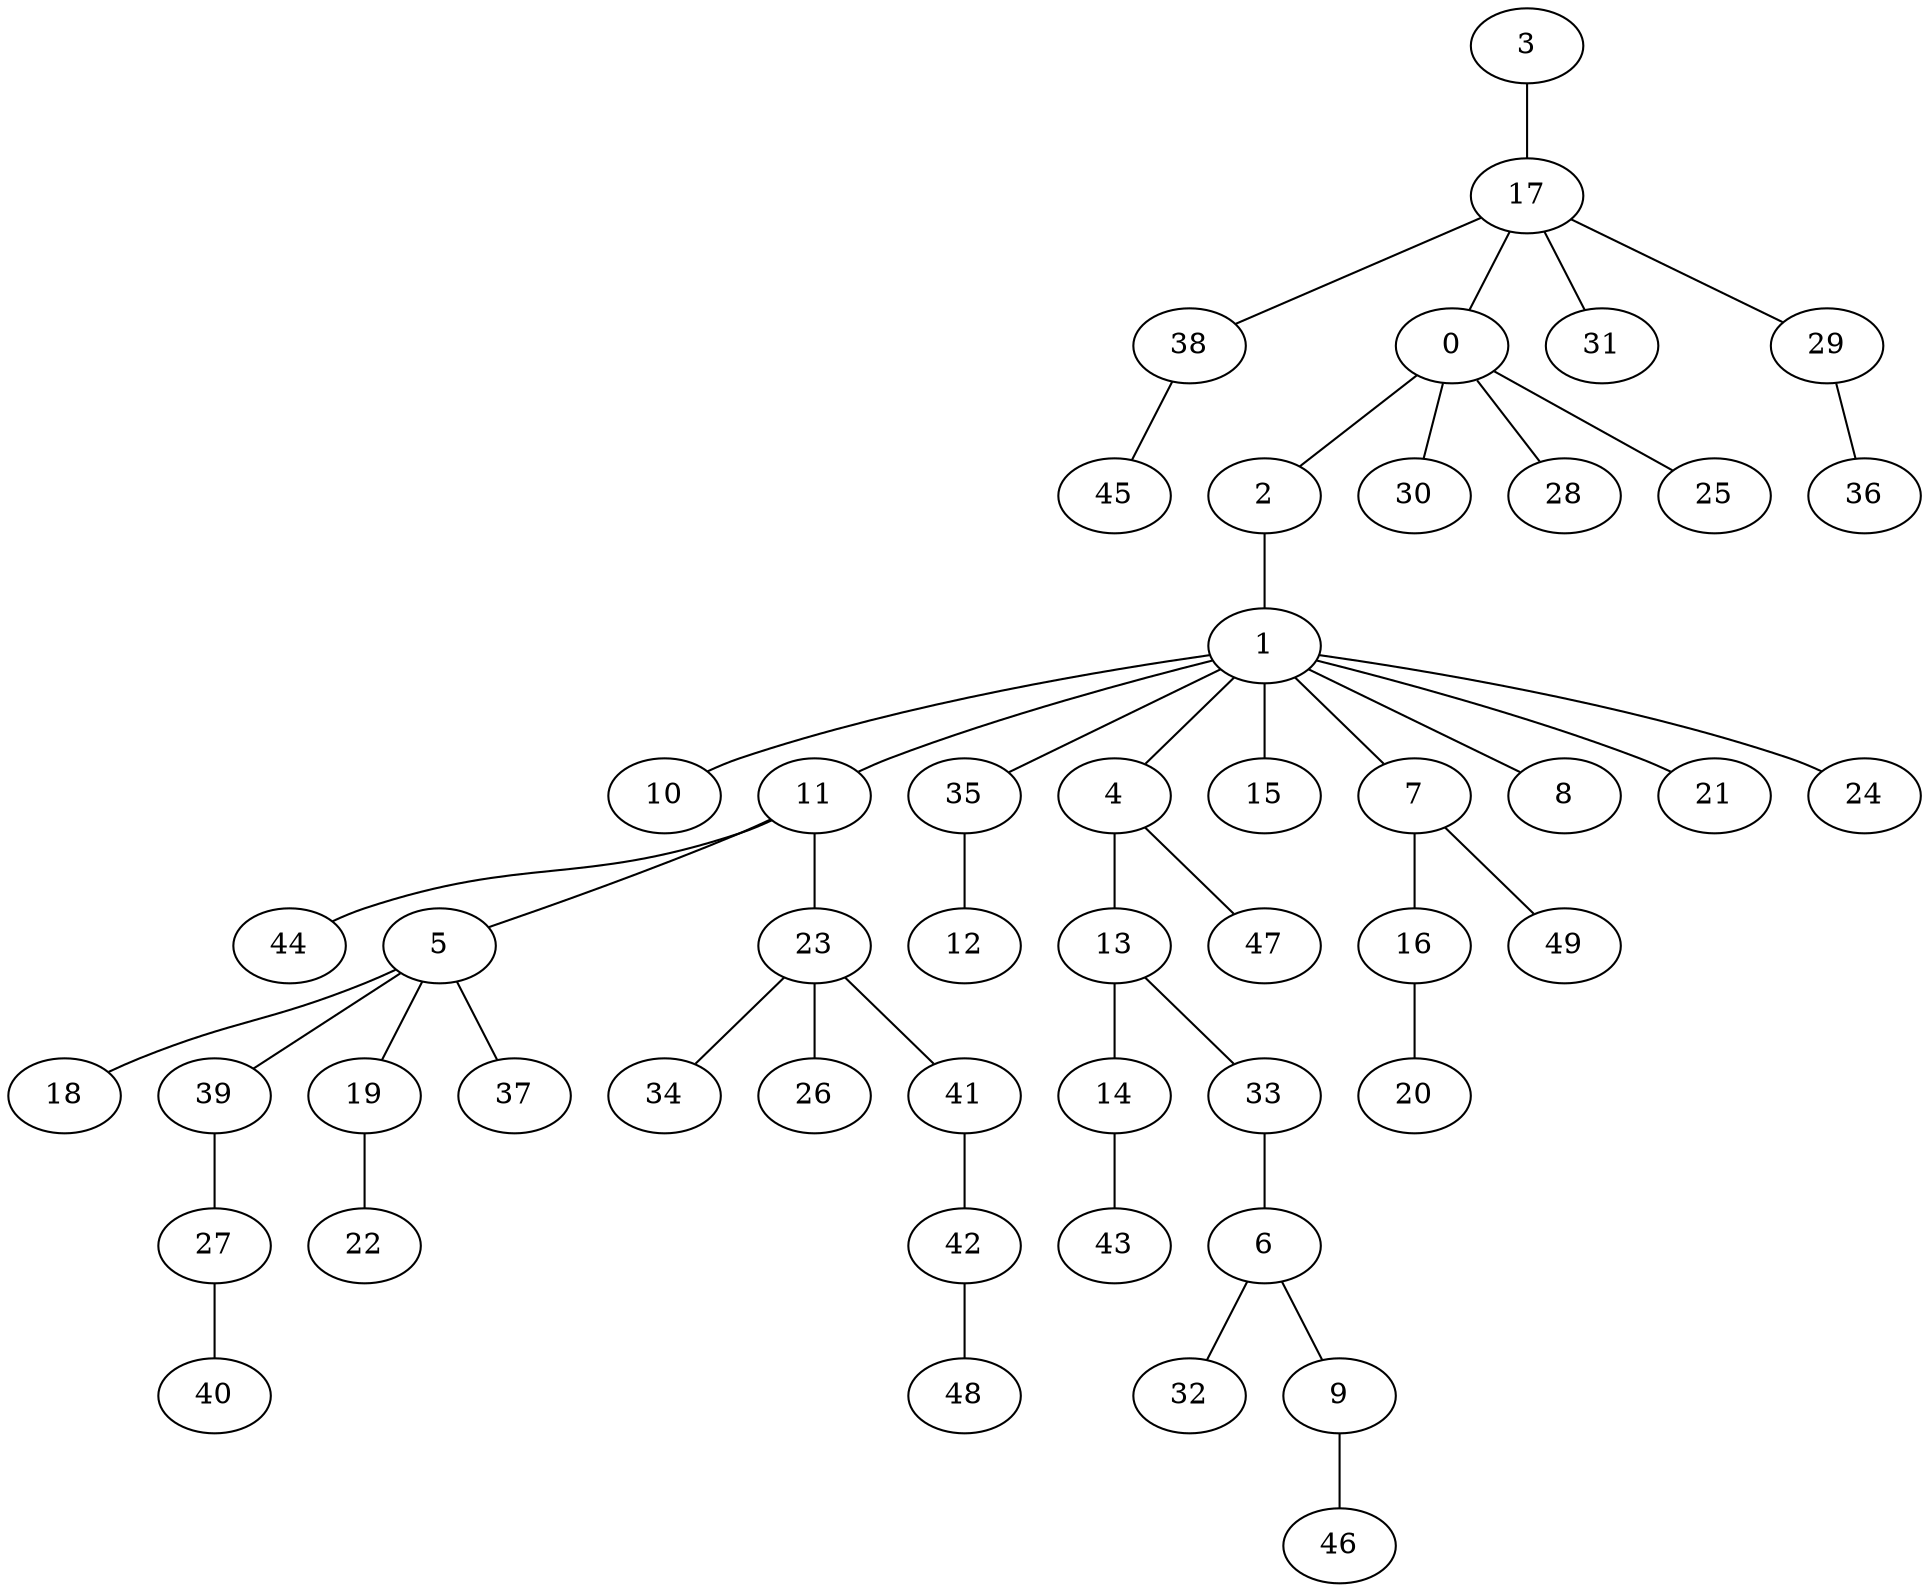 graph grafoDorogovtsev_50_Prim  {
3;
17;
38;
0;
2;
30;
31;
1;
10;
11;
44;
35;
5;
18;
4;
13;
14;
33;
23;
34;
26;
41;
15;
43;
47;
6;
7;
16;
20;
8;
21;
28;
39;
45;
19;
22;
32;
49;
29;
36;
9;
46;
24;
12;
25;
27;
40;
42;
48;
37;
3 -- 17;
17 -- 38;
17 -- 0;
0 -- 2;
0 -- 30;
17 -- 31;
2 -- 1;
1 -- 10;
1 -- 11;
11 -- 44;
1 -- 35;
11 -- 5;
5 -- 18;
1 -- 4;
4 -- 13;
13 -- 14;
13 -- 33;
11 -- 23;
23 -- 34;
23 -- 26;
23 -- 41;
1 -- 15;
14 -- 43;
4 -- 47;
33 -- 6;
1 -- 7;
7 -- 16;
16 -- 20;
1 -- 8;
1 -- 21;
0 -- 28;
5 -- 39;
38 -- 45;
5 -- 19;
19 -- 22;
6 -- 32;
7 -- 49;
17 -- 29;
29 -- 36;
6 -- 9;
9 -- 46;
1 -- 24;
35 -- 12;
0 -- 25;
39 -- 27;
27 -- 40;
41 -- 42;
42 -- 48;
5 -- 37;
}